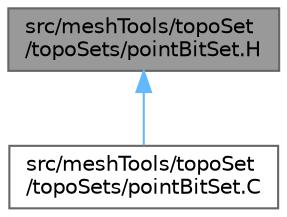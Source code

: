 digraph "src/meshTools/topoSet/topoSets/pointBitSet.H"
{
 // LATEX_PDF_SIZE
  bgcolor="transparent";
  edge [fontname=Helvetica,fontsize=10,labelfontname=Helvetica,labelfontsize=10];
  node [fontname=Helvetica,fontsize=10,shape=box,height=0.2,width=0.4];
  Node1 [id="Node000001",label="src/meshTools/topoSet\l/topoSets/pointBitSet.H",height=0.2,width=0.4,color="gray40", fillcolor="grey60", style="filled", fontcolor="black",tooltip=" "];
  Node1 -> Node2 [id="edge1_Node000001_Node000002",dir="back",color="steelblue1",style="solid",tooltip=" "];
  Node2 [id="Node000002",label="src/meshTools/topoSet\l/topoSets/pointBitSet.C",height=0.2,width=0.4,color="grey40", fillcolor="white", style="filled",URL="$pointBitSet_8C.html",tooltip=" "];
}
